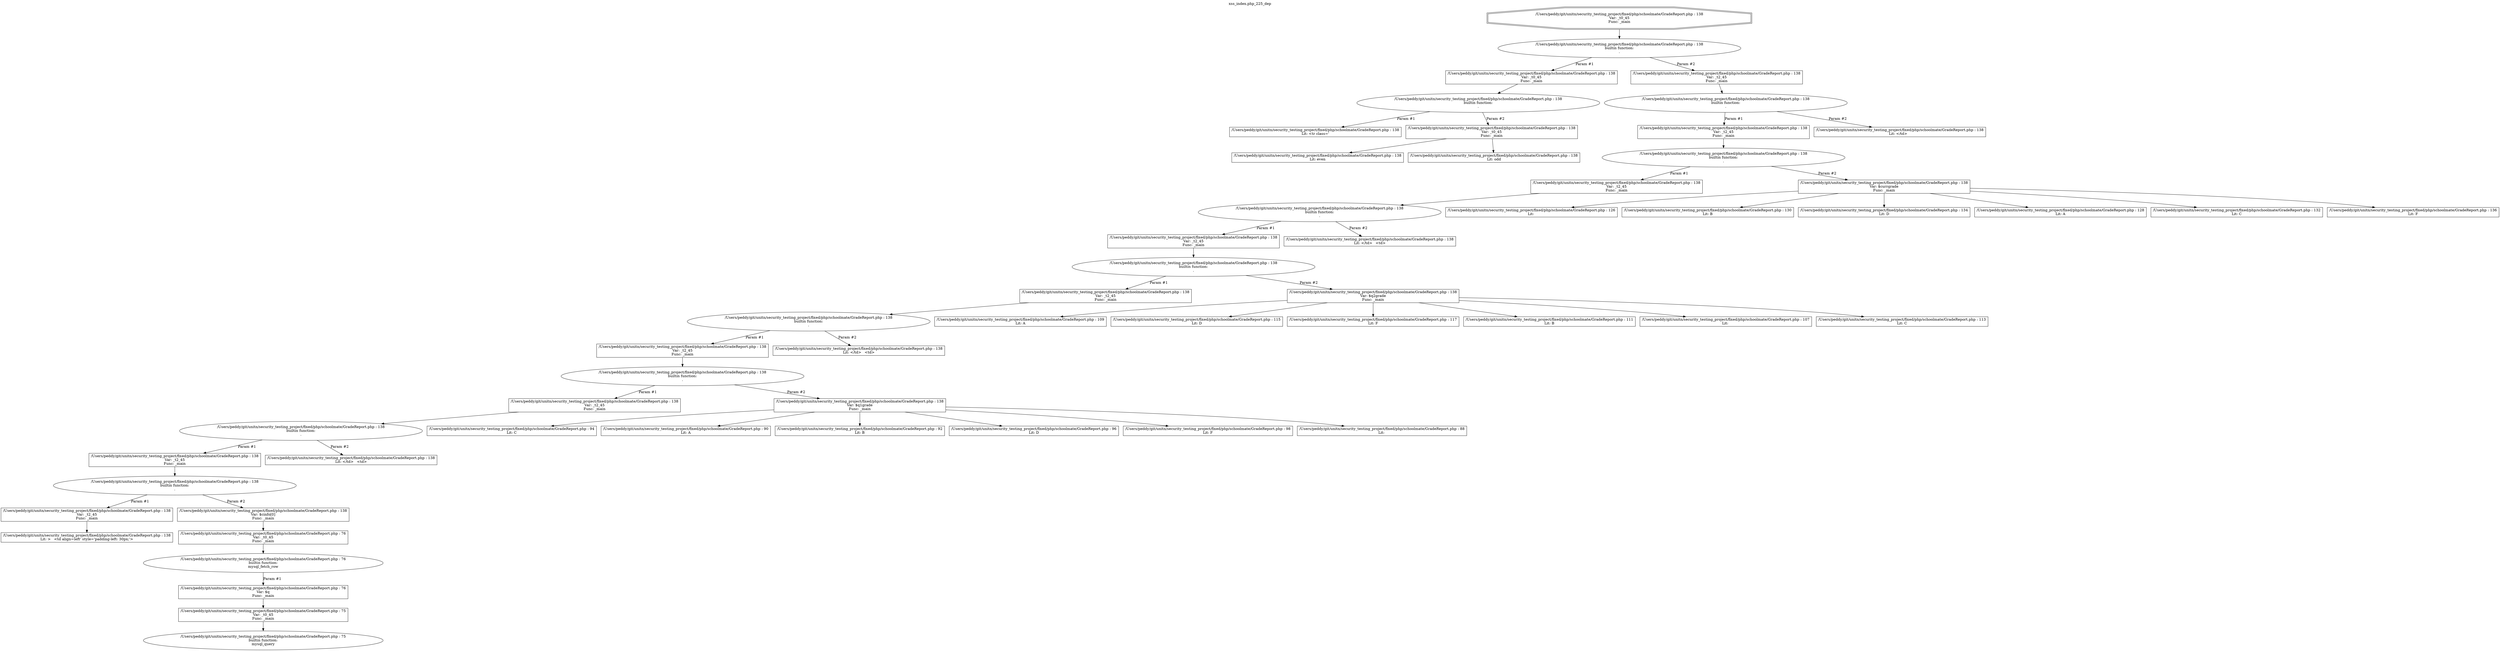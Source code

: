 digraph cfg {
  label="xss_index.php_225_dep";
  labelloc=t;
  n1 [shape=doubleoctagon, label="/Users/peddy/git/unitn/security_testing_project/fixed/php/schoolmate/GradeReport.php : 138\nVar: _t0_45\nFunc: _main\n"];
  n2 [shape=ellipse, label="/Users/peddy/git/unitn/security_testing_project/fixed/php/schoolmate/GradeReport.php : 138\nbuiltin function:\n.\n"];
  n3 [shape=box, label="/Users/peddy/git/unitn/security_testing_project/fixed/php/schoolmate/GradeReport.php : 138\nVar: _t0_45\nFunc: _main\n"];
  n4 [shape=ellipse, label="/Users/peddy/git/unitn/security_testing_project/fixed/php/schoolmate/GradeReport.php : 138\nbuiltin function:\n.\n"];
  n5 [shape=box, label="/Users/peddy/git/unitn/security_testing_project/fixed/php/schoolmate/GradeReport.php : 138\nLit: <tr class='\n"];
  n6 [shape=box, label="/Users/peddy/git/unitn/security_testing_project/fixed/php/schoolmate/GradeReport.php : 138\nVar: _t0_45\nFunc: _main\n"];
  n7 [shape=box, label="/Users/peddy/git/unitn/security_testing_project/fixed/php/schoolmate/GradeReport.php : 138\nLit: even\n"];
  n8 [shape=box, label="/Users/peddy/git/unitn/security_testing_project/fixed/php/schoolmate/GradeReport.php : 138\nLit: odd\n"];
  n9 [shape=box, label="/Users/peddy/git/unitn/security_testing_project/fixed/php/schoolmate/GradeReport.php : 138\nVar: _t2_45\nFunc: _main\n"];
  n10 [shape=ellipse, label="/Users/peddy/git/unitn/security_testing_project/fixed/php/schoolmate/GradeReport.php : 138\nbuiltin function:\n.\n"];
  n11 [shape=box, label="/Users/peddy/git/unitn/security_testing_project/fixed/php/schoolmate/GradeReport.php : 138\nVar: _t2_45\nFunc: _main\n"];
  n12 [shape=ellipse, label="/Users/peddy/git/unitn/security_testing_project/fixed/php/schoolmate/GradeReport.php : 138\nbuiltin function:\n.\n"];
  n13 [shape=box, label="/Users/peddy/git/unitn/security_testing_project/fixed/php/schoolmate/GradeReport.php : 138\nVar: _t2_45\nFunc: _main\n"];
  n14 [shape=ellipse, label="/Users/peddy/git/unitn/security_testing_project/fixed/php/schoolmate/GradeReport.php : 138\nbuiltin function:\n.\n"];
  n15 [shape=box, label="/Users/peddy/git/unitn/security_testing_project/fixed/php/schoolmate/GradeReport.php : 138\nVar: _t2_45\nFunc: _main\n"];
  n16 [shape=ellipse, label="/Users/peddy/git/unitn/security_testing_project/fixed/php/schoolmate/GradeReport.php : 138\nbuiltin function:\n.\n"];
  n17 [shape=box, label="/Users/peddy/git/unitn/security_testing_project/fixed/php/schoolmate/GradeReport.php : 138\nVar: _t2_45\nFunc: _main\n"];
  n18 [shape=ellipse, label="/Users/peddy/git/unitn/security_testing_project/fixed/php/schoolmate/GradeReport.php : 138\nbuiltin function:\n.\n"];
  n19 [shape=box, label="/Users/peddy/git/unitn/security_testing_project/fixed/php/schoolmate/GradeReport.php : 138\nVar: _t2_45\nFunc: _main\n"];
  n20 [shape=ellipse, label="/Users/peddy/git/unitn/security_testing_project/fixed/php/schoolmate/GradeReport.php : 138\nbuiltin function:\n.\n"];
  n21 [shape=box, label="/Users/peddy/git/unitn/security_testing_project/fixed/php/schoolmate/GradeReport.php : 138\nVar: _t2_45\nFunc: _main\n"];
  n22 [shape=ellipse, label="/Users/peddy/git/unitn/security_testing_project/fixed/php/schoolmate/GradeReport.php : 138\nbuiltin function:\n.\n"];
  n23 [shape=box, label="/Users/peddy/git/unitn/security_testing_project/fixed/php/schoolmate/GradeReport.php : 138\nVar: _t2_45\nFunc: _main\n"];
  n24 [shape=ellipse, label="/Users/peddy/git/unitn/security_testing_project/fixed/php/schoolmate/GradeReport.php : 138\nbuiltin function:\n.\n"];
  n25 [shape=box, label="/Users/peddy/git/unitn/security_testing_project/fixed/php/schoolmate/GradeReport.php : 138\nVar: _t2_45\nFunc: _main\n"];
  n26 [shape=box, label="/Users/peddy/git/unitn/security_testing_project/fixed/php/schoolmate/GradeReport.php : 138\nLit: >   <td align=left' style='padding-left: 30px;'>\n"];
  n27 [shape=box, label="/Users/peddy/git/unitn/security_testing_project/fixed/php/schoolmate/GradeReport.php : 138\nVar: $cinfo[0]\nFunc: _main\n"];
  n28 [shape=box, label="/Users/peddy/git/unitn/security_testing_project/fixed/php/schoolmate/GradeReport.php : 76\nVar: _t0_45\nFunc: _main\n"];
  n29 [shape=ellipse, label="/Users/peddy/git/unitn/security_testing_project/fixed/php/schoolmate/GradeReport.php : 76\nbuiltin function:\nmysql_fetch_row\n"];
  n30 [shape=box, label="/Users/peddy/git/unitn/security_testing_project/fixed/php/schoolmate/GradeReport.php : 76\nVar: $q\nFunc: _main\n"];
  n31 [shape=box, label="/Users/peddy/git/unitn/security_testing_project/fixed/php/schoolmate/GradeReport.php : 75\nVar: _t0_45\nFunc: _main\n"];
  n32 [shape=ellipse, label="/Users/peddy/git/unitn/security_testing_project/fixed/php/schoolmate/GradeReport.php : 75\nbuiltin function:\nmysql_query\n"];
  n33 [shape=box, label="/Users/peddy/git/unitn/security_testing_project/fixed/php/schoolmate/GradeReport.php : 138\nLit: </td>   <td>\n"];
  n34 [shape=box, label="/Users/peddy/git/unitn/security_testing_project/fixed/php/schoolmate/GradeReport.php : 138\nVar: $q1grade\nFunc: _main\n"];
  n35 [shape=box, label="/Users/peddy/git/unitn/security_testing_project/fixed/php/schoolmate/GradeReport.php : 94\nLit: C\n"];
  n36 [shape=box, label="/Users/peddy/git/unitn/security_testing_project/fixed/php/schoolmate/GradeReport.php : 90\nLit: A\n"];
  n37 [shape=box, label="/Users/peddy/git/unitn/security_testing_project/fixed/php/schoolmate/GradeReport.php : 92\nLit: B\n"];
  n38 [shape=box, label="/Users/peddy/git/unitn/security_testing_project/fixed/php/schoolmate/GradeReport.php : 96\nLit: D\n"];
  n39 [shape=box, label="/Users/peddy/git/unitn/security_testing_project/fixed/php/schoolmate/GradeReport.php : 98\nLit: F\n"];
  n40 [shape=box, label="/Users/peddy/git/unitn/security_testing_project/fixed/php/schoolmate/GradeReport.php : 88\nLit: \n"];
  n41 [shape=box, label="/Users/peddy/git/unitn/security_testing_project/fixed/php/schoolmate/GradeReport.php : 138\nLit: </td>   <td>\n"];
  n42 [shape=box, label="/Users/peddy/git/unitn/security_testing_project/fixed/php/schoolmate/GradeReport.php : 138\nVar: $q2grade\nFunc: _main\n"];
  n43 [shape=box, label="/Users/peddy/git/unitn/security_testing_project/fixed/php/schoolmate/GradeReport.php : 109\nLit: A\n"];
  n44 [shape=box, label="/Users/peddy/git/unitn/security_testing_project/fixed/php/schoolmate/GradeReport.php : 115\nLit: D\n"];
  n45 [shape=box, label="/Users/peddy/git/unitn/security_testing_project/fixed/php/schoolmate/GradeReport.php : 117\nLit: F\n"];
  n46 [shape=box, label="/Users/peddy/git/unitn/security_testing_project/fixed/php/schoolmate/GradeReport.php : 111\nLit: B\n"];
  n47 [shape=box, label="/Users/peddy/git/unitn/security_testing_project/fixed/php/schoolmate/GradeReport.php : 107\nLit: \n"];
  n48 [shape=box, label="/Users/peddy/git/unitn/security_testing_project/fixed/php/schoolmate/GradeReport.php : 113\nLit: C\n"];
  n49 [shape=box, label="/Users/peddy/git/unitn/security_testing_project/fixed/php/schoolmate/GradeReport.php : 138\nLit: </td>   <td>\n"];
  n50 [shape=box, label="/Users/peddy/git/unitn/security_testing_project/fixed/php/schoolmate/GradeReport.php : 138\nVar: $currgrade\nFunc: _main\n"];
  n51 [shape=box, label="/Users/peddy/git/unitn/security_testing_project/fixed/php/schoolmate/GradeReport.php : 126\nLit: \n"];
  n52 [shape=box, label="/Users/peddy/git/unitn/security_testing_project/fixed/php/schoolmate/GradeReport.php : 130\nLit: B\n"];
  n53 [shape=box, label="/Users/peddy/git/unitn/security_testing_project/fixed/php/schoolmate/GradeReport.php : 134\nLit: D\n"];
  n54 [shape=box, label="/Users/peddy/git/unitn/security_testing_project/fixed/php/schoolmate/GradeReport.php : 128\nLit: A\n"];
  n55 [shape=box, label="/Users/peddy/git/unitn/security_testing_project/fixed/php/schoolmate/GradeReport.php : 132\nLit: C\n"];
  n56 [shape=box, label="/Users/peddy/git/unitn/security_testing_project/fixed/php/schoolmate/GradeReport.php : 136\nLit: F\n"];
  n57 [shape=box, label="/Users/peddy/git/unitn/security_testing_project/fixed/php/schoolmate/GradeReport.php : 138\nLit: </td>   \n"];
  n1 -> n2;
  n3 -> n4;
  n4 -> n5[label="Param #1"];
  n4 -> n6[label="Param #2"];
  n6 -> n7;
  n6 -> n8;
  n2 -> n3[label="Param #1"];
  n2 -> n9[label="Param #2"];
  n9 -> n10;
  n11 -> n12;
  n13 -> n14;
  n15 -> n16;
  n17 -> n18;
  n19 -> n20;
  n21 -> n22;
  n23 -> n24;
  n25 -> n26;
  n24 -> n25[label="Param #1"];
  n24 -> n27[label="Param #2"];
  n28 -> n29;
  n31 -> n32;
  n30 -> n31;
  n29 -> n30[label="Param #1"];
  n27 -> n28;
  n22 -> n23[label="Param #1"];
  n22 -> n33[label="Param #2"];
  n20 -> n21[label="Param #1"];
  n20 -> n34[label="Param #2"];
  n34 -> n35;
  n34 -> n36;
  n34 -> n37;
  n34 -> n38;
  n34 -> n39;
  n34 -> n40;
  n18 -> n19[label="Param #1"];
  n18 -> n41[label="Param #2"];
  n16 -> n17[label="Param #1"];
  n16 -> n42[label="Param #2"];
  n42 -> n43;
  n42 -> n44;
  n42 -> n45;
  n42 -> n46;
  n42 -> n47;
  n42 -> n48;
  n14 -> n15[label="Param #1"];
  n14 -> n49[label="Param #2"];
  n12 -> n13[label="Param #1"];
  n12 -> n50[label="Param #2"];
  n50 -> n51;
  n50 -> n52;
  n50 -> n53;
  n50 -> n54;
  n50 -> n55;
  n50 -> n56;
  n10 -> n11[label="Param #1"];
  n10 -> n57[label="Param #2"];
}
